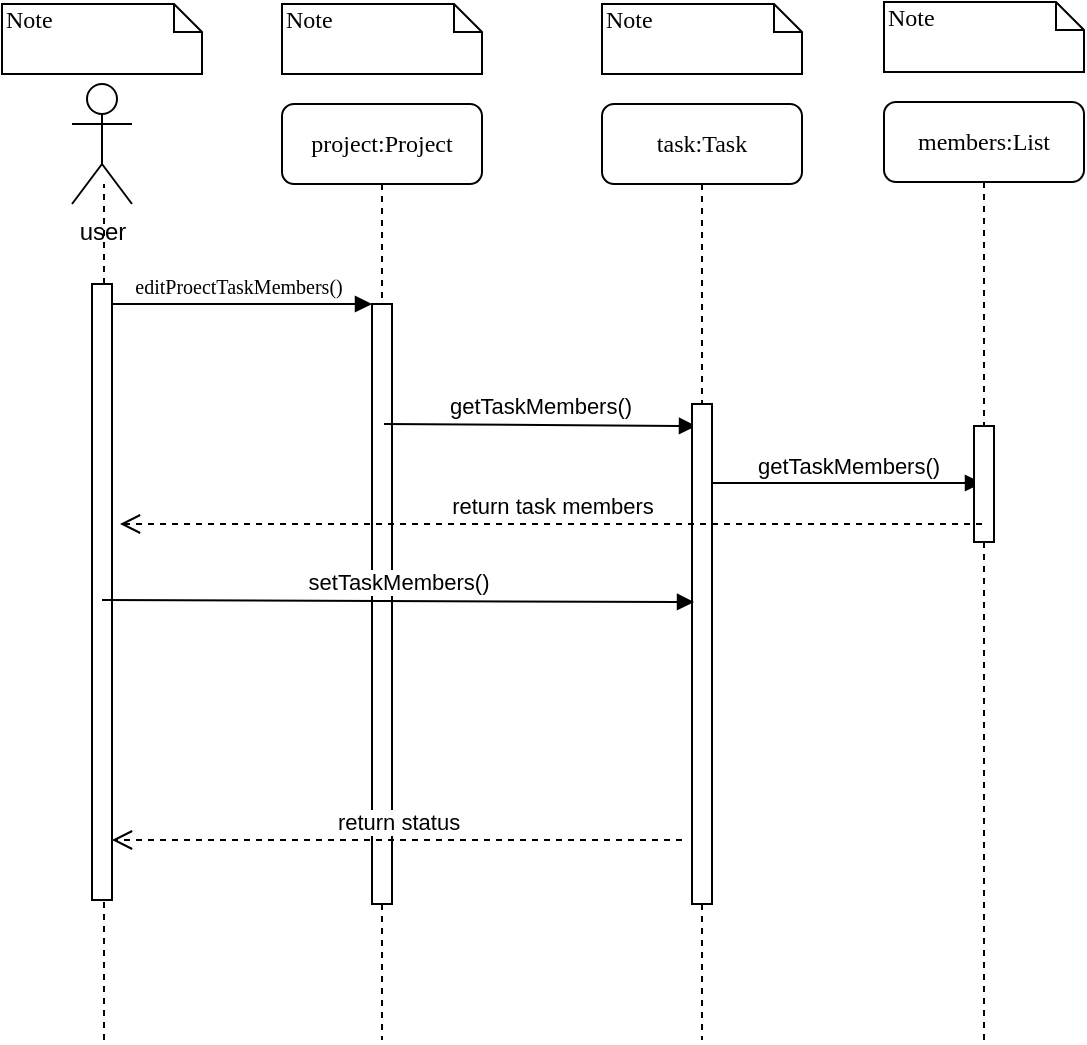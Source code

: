 <mxfile version="10.6.7"><diagram name="Page-1" id="13e1069c-82ec-6db2-03f1-153e76fe0fe0"><mxGraphModel dx="1394" dy="755" grid="1" gridSize="10" guides="1" tooltips="1" connect="1" arrows="1" fold="1" page="1" pageScale="1" pageWidth="1100" pageHeight="850" background="#ffffff" math="0" shadow="0"><root><mxCell id="0"/><mxCell id="1" parent="0"/><mxCell id="Id50xaBQNgCprfB8mcaf-1" value="project:Project&lt;br&gt;" style="shape=umlLifeline;perimeter=lifelinePerimeter;whiteSpace=wrap;html=1;container=1;collapsible=0;recursiveResize=0;outlineConnect=0;rounded=1;shadow=0;comic=0;labelBackgroundColor=none;strokeColor=#000000;strokeWidth=1;fillColor=#FFFFFF;fontFamily=Verdana;fontSize=12;fontColor=#000000;align=center;" parent="1" vertex="1"><mxGeometry x="220" y="252" width="100" height="468" as="geometry"/></mxCell><mxCell id="Id50xaBQNgCprfB8mcaf-2" value="" style="html=1;points=[];perimeter=orthogonalPerimeter;rounded=0;shadow=0;comic=0;labelBackgroundColor=none;strokeColor=#000000;strokeWidth=1;fillColor=#FFFFFF;fontFamily=Verdana;fontSize=12;fontColor=#000000;align=center;" parent="Id50xaBQNgCprfB8mcaf-1" vertex="1"><mxGeometry x="45" y="100" width="10" height="300" as="geometry"/></mxCell><mxCell id="Id50xaBQNgCprfB8mcaf-21" value="getTaskMembers()" style="html=1;verticalAlign=bottom;endArrow=block;entryX=0.1;entryY=0.1;entryDx=0;entryDy=0;entryPerimeter=0;" parent="Id50xaBQNgCprfB8mcaf-1" edge="1"><mxGeometry width="80" relative="1" as="geometry"><mxPoint x="51" y="160" as="sourcePoint"/><mxPoint x="207" y="161" as="targetPoint"/></mxGeometry></mxCell><mxCell id="Id50xaBQNgCprfB8mcaf-3" value="task:Task&lt;br&gt;" style="shape=umlLifeline;perimeter=lifelinePerimeter;whiteSpace=wrap;html=1;container=1;collapsible=0;recursiveResize=0;outlineConnect=0;rounded=1;shadow=0;comic=0;labelBackgroundColor=none;strokeColor=#000000;strokeWidth=1;fillColor=#FFFFFF;fontFamily=Verdana;fontSize=12;fontColor=#000000;align=center;" parent="1" vertex="1"><mxGeometry x="380" y="252" width="100" height="468" as="geometry"/></mxCell><mxCell id="Id50xaBQNgCprfB8mcaf-4" value="" style="html=1;points=[];perimeter=orthogonalPerimeter;rounded=0;shadow=0;comic=0;labelBackgroundColor=none;strokeColor=#000000;strokeWidth=1;fillColor=#FFFFFF;fontFamily=Verdana;fontSize=12;fontColor=#000000;align=center;" parent="Id50xaBQNgCprfB8mcaf-3" vertex="1"><mxGeometry x="45" y="150" width="10" height="250" as="geometry"/></mxCell><mxCell id="Id50xaBQNgCprfB8mcaf-30" value="getTaskMembers()" style="html=1;verticalAlign=bottom;endArrow=block;" parent="Id50xaBQNgCprfB8mcaf-3" edge="1"><mxGeometry width="80" relative="1" as="geometry"><mxPoint x="55" y="189.5" as="sourcePoint"/><mxPoint x="190" y="189.5" as="targetPoint"/></mxGeometry></mxCell><mxCell id="Id50xaBQNgCprfB8mcaf-5" value="&lt;font style=&quot;font-size: 10px&quot;&gt;editProectTaskMembers()&lt;/font&gt;" style="html=1;verticalAlign=bottom;endArrow=block;entryX=0;entryY=0;labelBackgroundColor=none;fontFamily=Verdana;fontSize=12;edgeStyle=elbowEdgeStyle;elbow=vertical;" parent="1" target="Id50xaBQNgCprfB8mcaf-2" edge="1"><mxGeometry relative="1" as="geometry"><mxPoint x="130" y="352" as="sourcePoint"/></mxGeometry></mxCell><mxCell id="Id50xaBQNgCprfB8mcaf-7" value="Note" style="shape=note;whiteSpace=wrap;html=1;size=14;verticalAlign=top;align=left;spacingTop=-6;rounded=0;shadow=0;comic=0;labelBackgroundColor=none;strokeColor=#000000;strokeWidth=1;fillColor=#FFFFFF;fontFamily=Verdana;fontSize=12;fontColor=#000000;" parent="1" vertex="1"><mxGeometry x="80" y="202" width="100" height="35" as="geometry"/></mxCell><mxCell id="Id50xaBQNgCprfB8mcaf-8" value="Note" style="shape=note;whiteSpace=wrap;html=1;size=14;verticalAlign=top;align=left;spacingTop=-6;rounded=0;shadow=0;comic=0;labelBackgroundColor=none;strokeColor=#000000;strokeWidth=1;fillColor=#FFFFFF;fontFamily=Verdana;fontSize=12;fontColor=#000000;" parent="1" vertex="1"><mxGeometry x="220" y="202" width="100" height="35" as="geometry"/></mxCell><mxCell id="Id50xaBQNgCprfB8mcaf-9" value="Note" style="shape=note;whiteSpace=wrap;html=1;size=14;verticalAlign=top;align=left;spacingTop=-6;rounded=0;shadow=0;comic=0;labelBackgroundColor=none;strokeColor=#000000;strokeWidth=1;fillColor=#FFFFFF;fontFamily=Verdana;fontSize=12;fontColor=#000000;" parent="1" vertex="1"><mxGeometry x="380" y="202" width="100" height="35" as="geometry"/></mxCell><mxCell id="Id50xaBQNgCprfB8mcaf-10" value="" style="endArrow=none;dashed=1;html=1;" parent="1" source="Id50xaBQNgCprfB8mcaf-17" edge="1"><mxGeometry width="50" height="50" relative="1" as="geometry"><mxPoint x="131" y="832" as="sourcePoint"/><mxPoint x="131" y="292" as="targetPoint"/></mxGeometry></mxCell><mxCell id="Id50xaBQNgCprfB8mcaf-11" value="user&lt;br&gt;" style="shape=umlActor;html=1;verticalLabelPosition=bottom;verticalAlign=top;align=center;" parent="1" vertex="1"><mxGeometry x="115" y="242" width="30" height="60" as="geometry"/></mxCell><mxCell id="Id50xaBQNgCprfB8mcaf-17" value="" style="html=1;points=[];perimeter=orthogonalPerimeter;" parent="1" vertex="1"><mxGeometry x="125" y="342" width="10" height="308" as="geometry"/></mxCell><mxCell id="Id50xaBQNgCprfB8mcaf-18" value="" style="endArrow=none;dashed=1;html=1;" parent="1" target="Id50xaBQNgCprfB8mcaf-17" edge="1"><mxGeometry width="50" height="50" relative="1" as="geometry"><mxPoint x="131" y="720" as="sourcePoint"/><mxPoint x="131" y="292" as="targetPoint"/></mxGeometry></mxCell><mxCell id="Id50xaBQNgCprfB8mcaf-25" value="members:List&lt;br&gt;" style="shape=umlLifeline;perimeter=lifelinePerimeter;whiteSpace=wrap;html=1;container=1;collapsible=0;recursiveResize=0;outlineConnect=0;rounded=1;shadow=0;comic=0;labelBackgroundColor=none;strokeColor=#000000;strokeWidth=1;fillColor=#FFFFFF;fontFamily=Verdana;fontSize=12;fontColor=#000000;align=center;" parent="1" vertex="1"><mxGeometry x="521" y="251" width="100" height="469" as="geometry"/></mxCell><mxCell id="Id50xaBQNgCprfB8mcaf-26" value="" style="html=1;points=[];perimeter=orthogonalPerimeter;rounded=0;shadow=0;comic=0;labelBackgroundColor=none;strokeColor=#000000;strokeWidth=1;fillColor=#FFFFFF;fontFamily=Verdana;fontSize=12;fontColor=#000000;align=center;" parent="Id50xaBQNgCprfB8mcaf-25" vertex="1"><mxGeometry x="45" y="162" width="10" height="58" as="geometry"/></mxCell><mxCell id="Id50xaBQNgCprfB8mcaf-27" value="Note" style="shape=note;whiteSpace=wrap;html=1;size=14;verticalAlign=top;align=left;spacingTop=-6;rounded=0;shadow=0;comic=0;labelBackgroundColor=none;strokeColor=#000000;strokeWidth=1;fillColor=#FFFFFF;fontFamily=Verdana;fontSize=12;fontColor=#000000;" parent="1" vertex="1"><mxGeometry x="521" y="201" width="100" height="35" as="geometry"/></mxCell><mxCell id="Id50xaBQNgCprfB8mcaf-32" value="return task members" style="html=1;verticalAlign=bottom;endArrow=open;dashed=1;endSize=8;" parent="1" edge="1"><mxGeometry relative="1" as="geometry"><mxPoint x="570" y="462" as="sourcePoint"/><mxPoint x="139" y="462" as="targetPoint"/></mxGeometry></mxCell><mxCell id="Id50xaBQNgCprfB8mcaf-50" value="return status" style="html=1;verticalAlign=bottom;endArrow=open;dashed=1;endSize=8;" parent="1" target="Id50xaBQNgCprfB8mcaf-17" edge="1"><mxGeometry relative="1" as="geometry"><mxPoint x="420" y="620" as="sourcePoint"/><mxPoint x="340" y="620" as="targetPoint"/></mxGeometry></mxCell><mxCell id="3RW2ePT7_niAwdqOxEAJ-1" value="setTaskMembers()" style="html=1;verticalAlign=bottom;endArrow=block;entryX=0.1;entryY=0.396;entryDx=0;entryDy=0;entryPerimeter=0;" edge="1" parent="1" target="Id50xaBQNgCprfB8mcaf-4"><mxGeometry width="80" relative="1" as="geometry"><mxPoint x="130" y="500" as="sourcePoint"/><mxPoint x="210" y="500" as="targetPoint"/></mxGeometry></mxCell></root></mxGraphModel></diagram></mxfile>